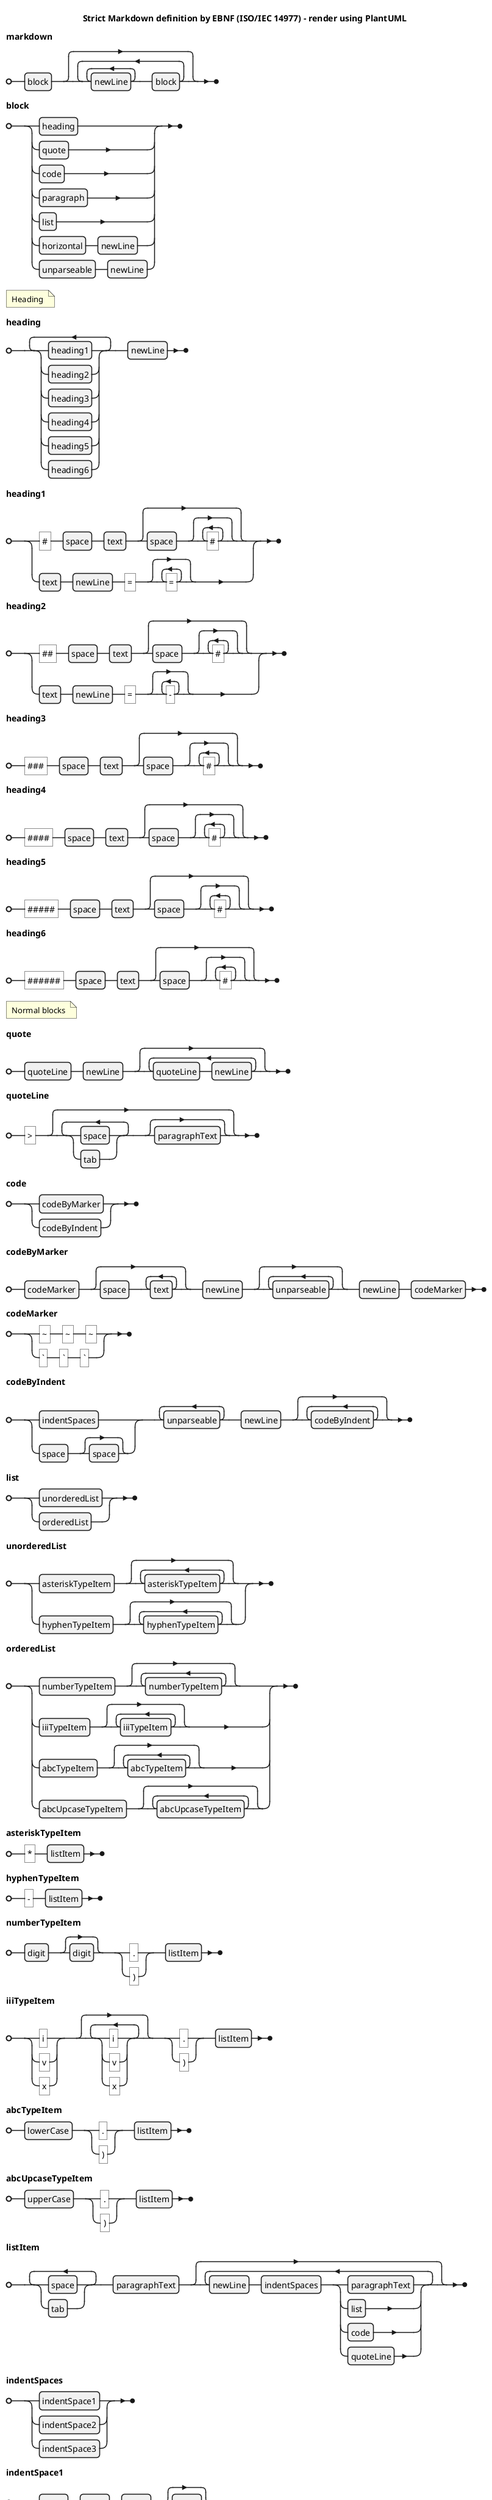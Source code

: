 @startebnf
title Strict Markdown definition by EBNF (ISO/IEC 14977) - render using PlantUML
  
markdown      = block, {{newLine}-, block};
block         = heading | quote | code | paragraph | list | horizontal, newLine | unparseable, newLine;
 
(* Heading *)
heading       = {heading1 | heading2 | heading3 | heading4 | heading5 | heading6}-, newLine ;
heading1      = "#", space, text, [space, {"#"}] | text, newLine, "=", {"="};
heading2      = "##", space, text, [space, {"#"}] | text, newLine, "=", {"-"} ;
heading3      = "###", space, text, [space, {"#"}] ;
heading4      = "####", space, text, [space, {"#"}] ;
heading5      = "#####", space, text, [space, {"#"}] ;
heading6      = "######", space, text, [space, {"#"}] ;
 
(* Normal blocks *)
quote         = quoteLine, newLine, {quoteLine, newLine};
quoteLine     = ">", [ { space | tab }-, [paragraphText]];

code          = codeByMarker | codeByIndent;
codeByMarker  = codeMarker, [space, {text}-], newLine, {unparseable}, newLine, codeMarker;
codeMarker    = ("~", "~", "~" | "`", "`", "`");

codeByIndent  = (indentSpaces | space, [space]), {unparseable}-, newLine, {codeByIndent};
 
list          = unorderedList | orderedList ;
unorderedList = asteriskTypeItem, {asteriskTypeItem} | hyphenTypeItem, {hyphenTypeItem};
orderedList = numberTypeItem, {numberTypeItem}  | iiiTypeItem, {iiiTypeItem} | abcTypeItem, {abcTypeItem} | abcUpcaseTypeItem, {abcUpcaseTypeItem};

asteriskTypeItem = "*", listItem;
hyphenTypeItem = "-", listItem;

numberTypeItem = digit, [digit], ("." | ")"), listItem;
iiiTypeItem = ("i" | "v" | "x"), {("i" | "v" | "x")}, ("." | ")"), listItem;
abcTypeItem = lowerCase,("." | ")"), listItem;
abcUpcaseTypeItem = upperCase,("." | ")"), listItem;

listItem = {space | tab}-, paragraphText, {newLine, indentSpaces, (paragraphText | list | code | quoteLine)};

indentSpaces   = indentSpace1 | indentSpace2 | indentSpace3;
indentSpace1   = space, space, space, [space] | tab;
indentSpace2   = indentSpace1, (space, space, space, [space] | tab);
indentSpace3   = indentSpace2, (space, space, space, [space] | tab);

horizontal    = ("-", "-", {"-"} | "_", "_", {"_"} | "=", "=", {"="});

(* paragraph and inline text *) 

paragraph     = paragraphText, {newLine, paragraphText} ;

paragraphText = { (text | bold | italic | inlineCode | underline | link), {space | tab} }-;

bold          = "*", "*", {(text | italic | link | inlineCode | underline), {(space | tab), (text | italic | link | inlineCode | underline)}}-, "*", "*";
italic        = "*", {(text | link | inlineCode | underline), { (space | tab), (text | link | inlineCode | underline)}}-, "*";
underline     =  "_", "_", {(text | inlineCode), {(space | tab),(text | inlineCode)}}-, "_", "_" ;
inlineCode    = "`", {text | space | tab | "*" }-, "`" ;

link          = "[", { text |  space | tab }, "]", "(", url, ")" ;
image          = "!", ["[", { text |  space | tab }, "]"], "(", url, ")" ;

unparseable    = {(text | specialCharacter | controlCharacter), {space | tab}}-;

(* characters *) 
text          = letter | digit | other;
newLine       = ["\r"], "\n";
 
letter        = "a" | "b" | "c" | "..." | "z" | "A" | "B" | "C" | "..." | "Z" ;
digit         = "0" | "1" | "2" | "3" | "4" | "5" | "6" | "7" | "8" | "9" ;
other         = "'" | '"' | "," | "." | "?" | "!" | ":" | ";" | "#" | "&" | "<" | "/" | "=" | "_" | "@" | "-" | ">" | "+" | "~";
specialCharacter = "*" | "`";
controlCharacter = "\0" | "\\";

space         = "\s";
tab           = "\t";

url           = letter, {letter | digit | "." | "?" | "!" | ":" | "-" | "_" | "/" | "+" } ;

@endebnf
